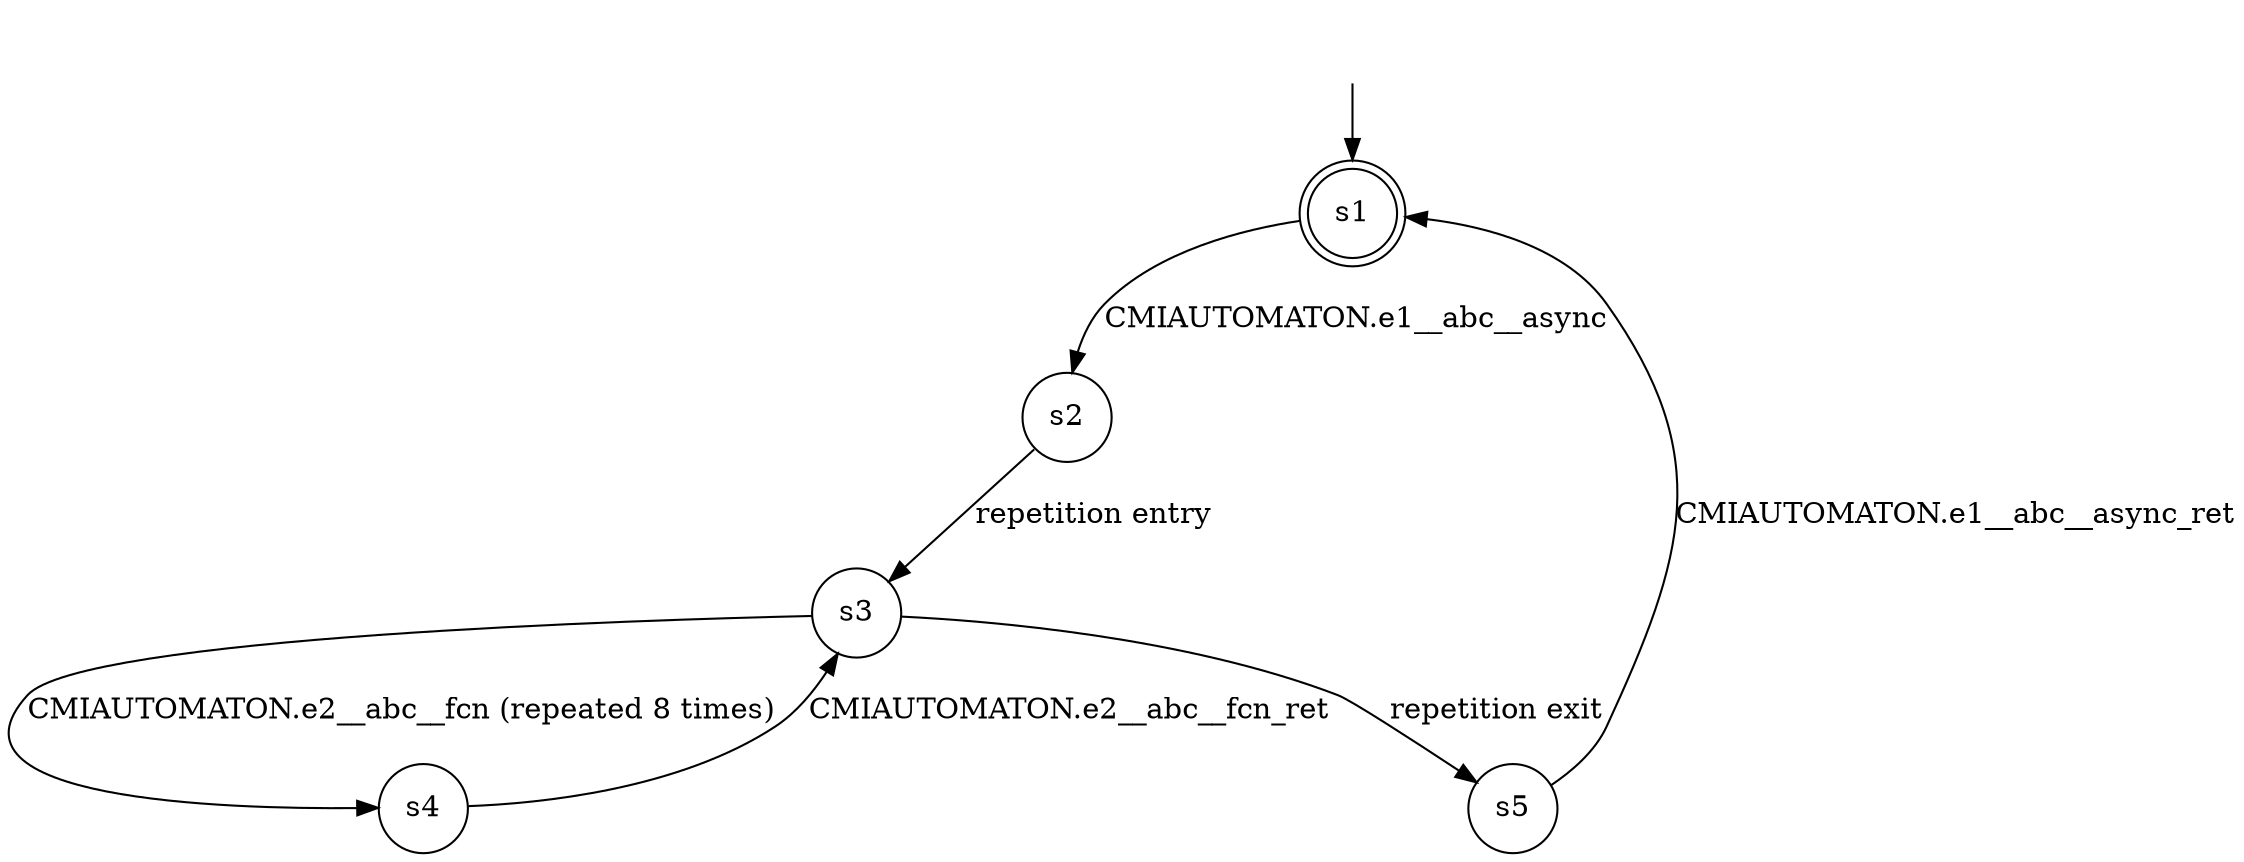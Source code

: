 digraph automaton {
	1 [label=<s1> shape="doublecircle"];
	2 [label=<s2> shape="circle"];
	3 [label=<s3> shape="circle"];
	4 [label=<s4> shape="circle"];
	5 [label=<s5> shape="circle"];
	__init1 [label=<> shape="none"];
	__init1 -> 1;
	1 -> 2 [label=<CMIAUTOMATON.e1__abc__async> id="1-0-2"];
	2 -> 3 [label=<repetition entry> id="2-0-3"];
	3 -> 4 [label=<CMIAUTOMATON.e2__abc__fcn (repeated 8 times)> id="3-0-4"];
	3 -> 5 [label=<repetition exit> id="3-1-5"];
	4 -> 3 [label=<CMIAUTOMATON.e2__abc__fcn_ret> id="4-0-3"];
	5 -> 1 [label=<CMIAUTOMATON.e1__abc__async_ret> id="5-0-1"];
}
